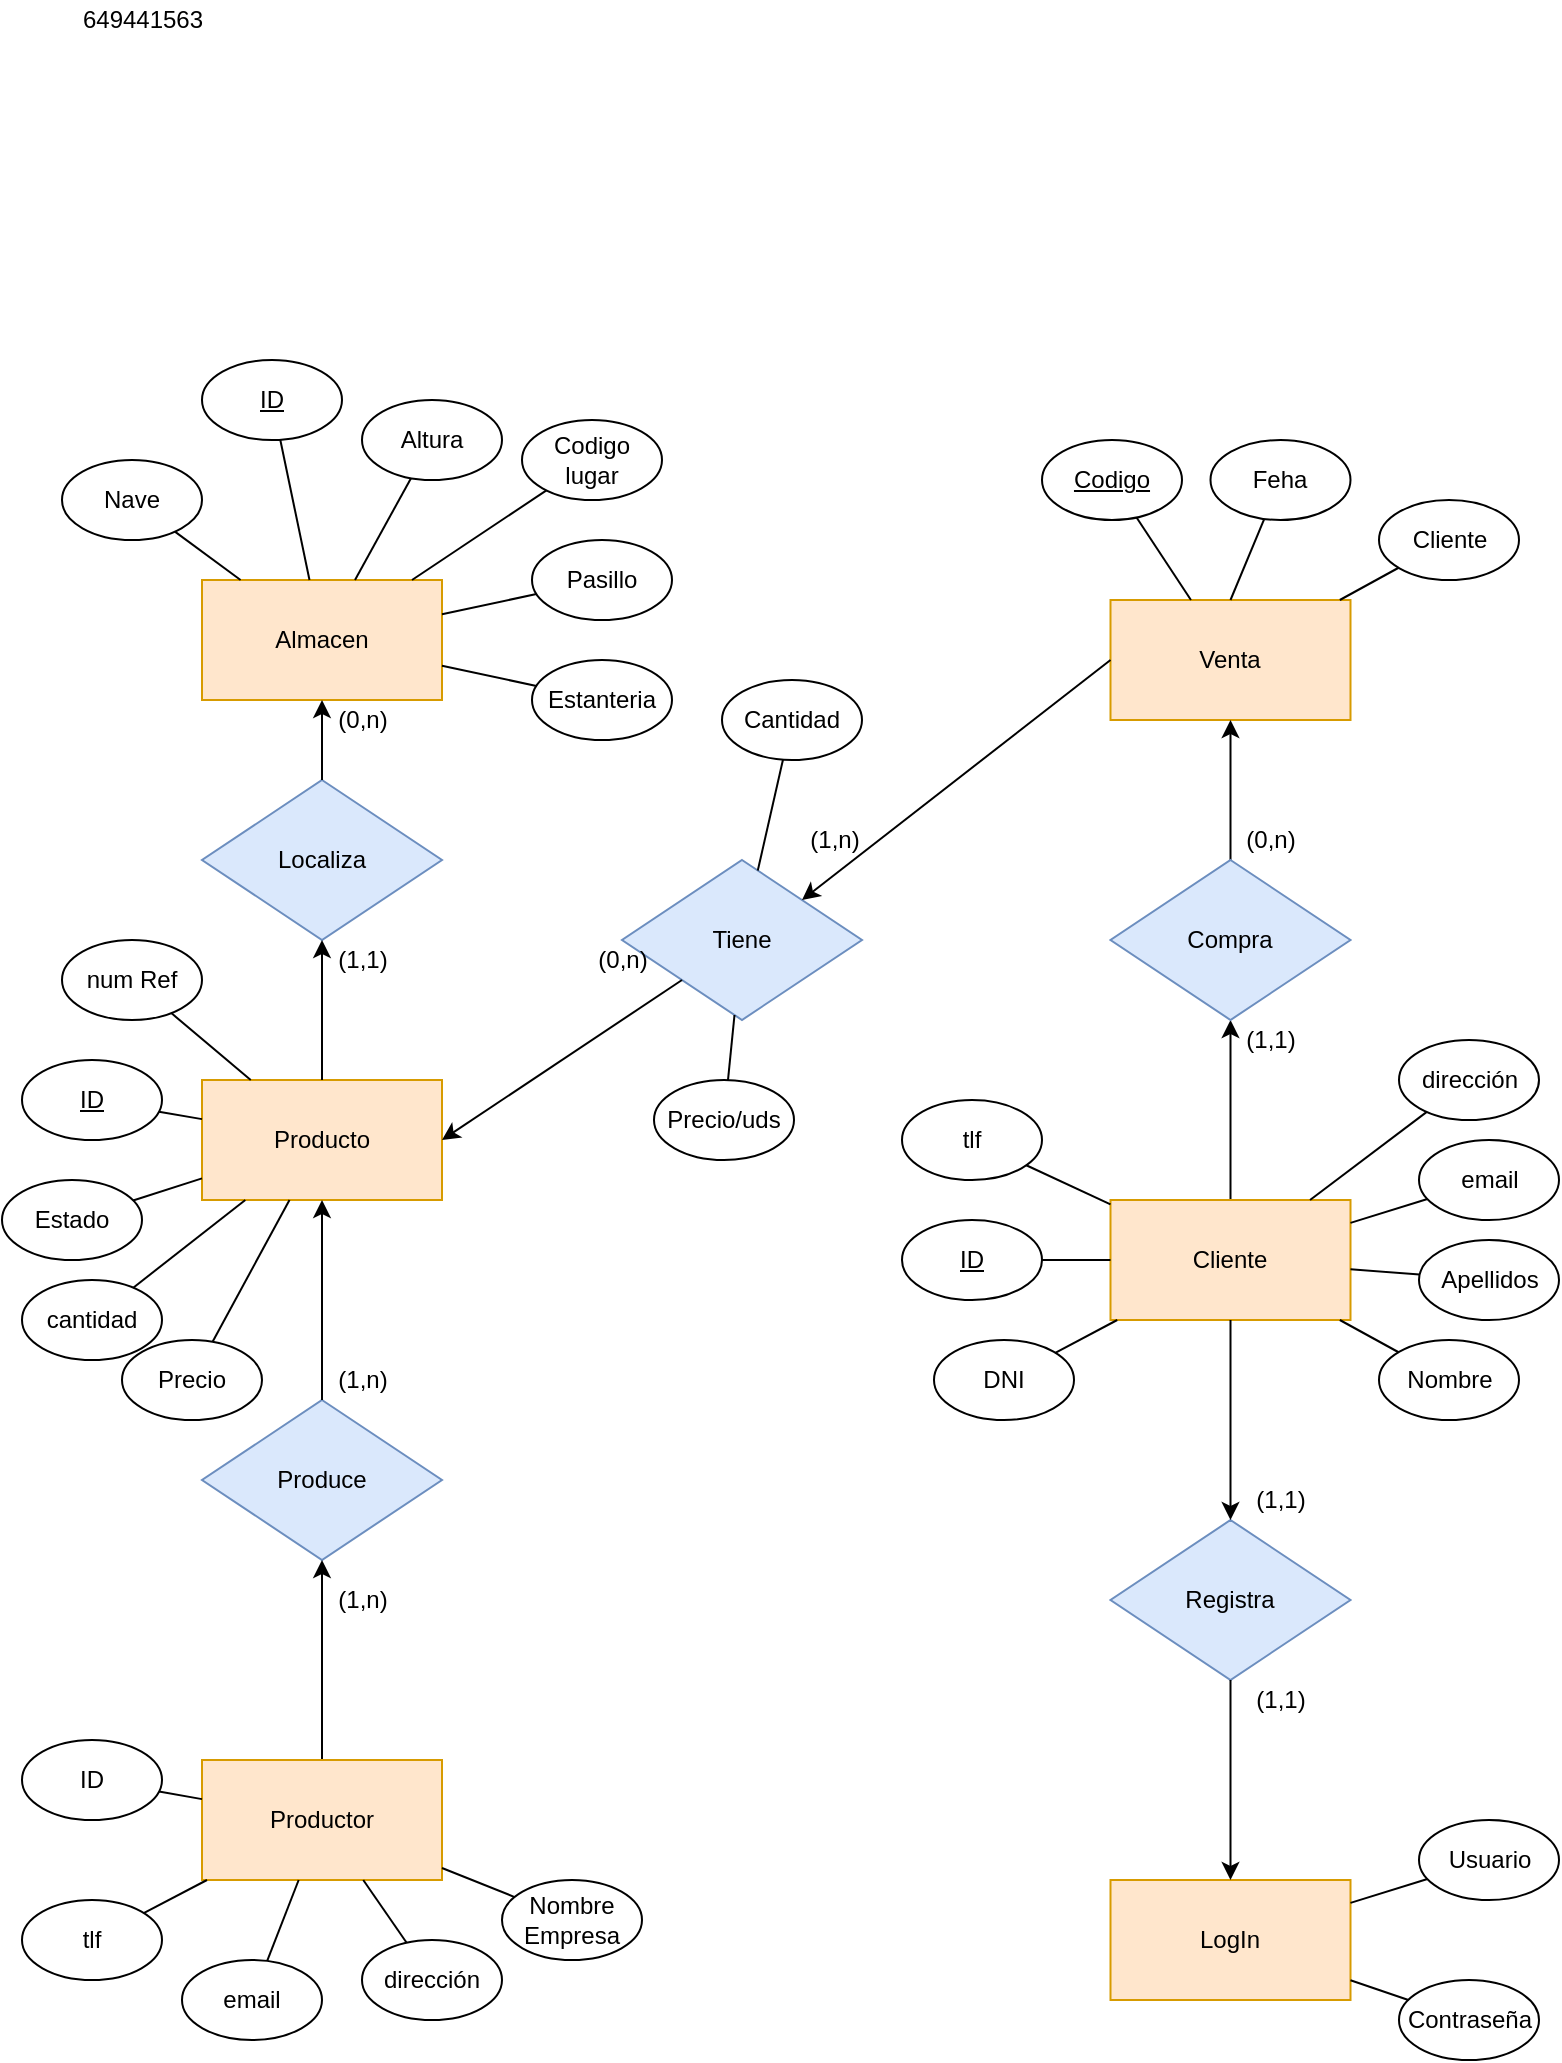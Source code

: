 <mxfile version="16.5.1" type="device"><diagram id="hkEqpYg1LYHicySOGSAi" name="Página-1"><mxGraphModel dx="2031" dy="2405" grid="1" gridSize="10" guides="1" tooltips="1" connect="1" arrows="1" fold="1" page="1" pageScale="1" pageWidth="827" pageHeight="1169" math="0" shadow="0"><root><mxCell id="0"/><mxCell id="1" parent="0"/><mxCell id="TWmwgMmYxf-jAX9MpXv2-12" value="Producto" style="rounded=0;whiteSpace=wrap;html=1;fillColor=#ffe6cc;strokeColor=#d79b00;" vertex="1" parent="1"><mxGeometry x="100" y="270" width="120" height="60" as="geometry"/></mxCell><mxCell id="TWmwgMmYxf-jAX9MpXv2-13" value="&lt;u&gt;ID&lt;/u&gt;" style="ellipse;whiteSpace=wrap;html=1;" vertex="1" parent="1"><mxGeometry x="10" y="260" width="70" height="40" as="geometry"/></mxCell><mxCell id="TWmwgMmYxf-jAX9MpXv2-14" value="num Ref" style="ellipse;whiteSpace=wrap;html=1;" vertex="1" parent="1"><mxGeometry x="30" y="200" width="70" height="40" as="geometry"/></mxCell><mxCell id="TWmwgMmYxf-jAX9MpXv2-15" value="cantidad" style="ellipse;whiteSpace=wrap;html=1;" vertex="1" parent="1"><mxGeometry x="10" y="370" width="70" height="40" as="geometry"/></mxCell><mxCell id="TWmwgMmYxf-jAX9MpXv2-16" value="Estado" style="ellipse;whiteSpace=wrap;html=1;" vertex="1" parent="1"><mxGeometry y="320" width="70" height="40" as="geometry"/></mxCell><mxCell id="TWmwgMmYxf-jAX9MpXv2-17" value="" style="endArrow=none;html=1;rounded=0;" edge="1" parent="1" source="TWmwgMmYxf-jAX9MpXv2-12" target="TWmwgMmYxf-jAX9MpXv2-13"><mxGeometry width="50" height="50" relative="1" as="geometry"><mxPoint x="550" y="470" as="sourcePoint"/><mxPoint x="600" y="420" as="targetPoint"/></mxGeometry></mxCell><mxCell id="TWmwgMmYxf-jAX9MpXv2-18" value="" style="endArrow=none;html=1;rounded=0;" edge="1" parent="1" source="TWmwgMmYxf-jAX9MpXv2-12" target="TWmwgMmYxf-jAX9MpXv2-15"><mxGeometry width="50" height="50" relative="1" as="geometry"><mxPoint x="550" y="470" as="sourcePoint"/><mxPoint x="240" y="250" as="targetPoint"/></mxGeometry></mxCell><mxCell id="TWmwgMmYxf-jAX9MpXv2-19" value="" style="endArrow=none;html=1;rounded=0;" edge="1" parent="1" source="TWmwgMmYxf-jAX9MpXv2-12" target="TWmwgMmYxf-jAX9MpXv2-14"><mxGeometry width="50" height="50" relative="1" as="geometry"><mxPoint x="240" y="450" as="sourcePoint"/><mxPoint x="290" y="400" as="targetPoint"/></mxGeometry></mxCell><mxCell id="TWmwgMmYxf-jAX9MpXv2-20" value="" style="endArrow=none;html=1;rounded=0;" edge="1" parent="1" source="TWmwgMmYxf-jAX9MpXv2-12" target="TWmwgMmYxf-jAX9MpXv2-16"><mxGeometry width="50" height="50" relative="1" as="geometry"><mxPoint x="550" y="470" as="sourcePoint"/><mxPoint x="600" y="420" as="targetPoint"/></mxGeometry></mxCell><mxCell id="TWmwgMmYxf-jAX9MpXv2-21" value="Tiene" style="rhombus;whiteSpace=wrap;html=1;fillColor=#dae8fc;strokeColor=#6c8ebf;" vertex="1" parent="1"><mxGeometry x="310" y="160" width="120" height="80" as="geometry"/></mxCell><mxCell id="TWmwgMmYxf-jAX9MpXv2-114" style="edgeStyle=orthogonalEdgeStyle;rounded=0;orthogonalLoop=1;jettySize=auto;html=1;entryX=0.5;entryY=1;entryDx=0;entryDy=0;" edge="1" parent="1" source="TWmwgMmYxf-jAX9MpXv2-25" target="TWmwgMmYxf-jAX9MpXv2-111"><mxGeometry relative="1" as="geometry"/></mxCell><mxCell id="TWmwgMmYxf-jAX9MpXv2-25" value="Cliente" style="rounded=0;whiteSpace=wrap;html=1;fillColor=#ffe6cc;strokeColor=#d79b00;" vertex="1" parent="1"><mxGeometry x="554.25" y="330" width="120" height="60" as="geometry"/></mxCell><mxCell id="TWmwgMmYxf-jAX9MpXv2-26" value="" style="endArrow=classic;html=1;rounded=0;entryX=1;entryY=0.5;entryDx=0;entryDy=0;" edge="1" parent="1" source="TWmwgMmYxf-jAX9MpXv2-21" target="TWmwgMmYxf-jAX9MpXv2-12"><mxGeometry width="50" height="50" relative="1" as="geometry"><mxPoint x="530" y="450" as="sourcePoint"/><mxPoint x="580" y="400" as="targetPoint"/></mxGeometry></mxCell><mxCell id="TWmwgMmYxf-jAX9MpXv2-28" value="&lt;u&gt;ID&lt;/u&gt;" style="ellipse;whiteSpace=wrap;html=1;" vertex="1" parent="1"><mxGeometry x="450" y="340" width="70" height="40" as="geometry"/></mxCell><mxCell id="TWmwgMmYxf-jAX9MpXv2-30" value="tlf" style="ellipse;whiteSpace=wrap;html=1;" vertex="1" parent="1"><mxGeometry x="450" y="280" width="70" height="40" as="geometry"/></mxCell><mxCell id="TWmwgMmYxf-jAX9MpXv2-31" value="dirección" style="ellipse;whiteSpace=wrap;html=1;" vertex="1" parent="1"><mxGeometry x="698.5" y="250" width="70" height="40" as="geometry"/></mxCell><mxCell id="TWmwgMmYxf-jAX9MpXv2-32" value="email" style="ellipse;whiteSpace=wrap;html=1;" vertex="1" parent="1"><mxGeometry x="708.5" y="300" width="70" height="40" as="geometry"/></mxCell><mxCell id="TWmwgMmYxf-jAX9MpXv2-33" value="Nombre" style="ellipse;whiteSpace=wrap;html=1;" vertex="1" parent="1"><mxGeometry x="688.5" y="400" width="70" height="40" as="geometry"/></mxCell><mxCell id="TWmwgMmYxf-jAX9MpXv2-34" value="Apellidos" style="ellipse;whiteSpace=wrap;html=1;" vertex="1" parent="1"><mxGeometry x="708.5" y="350" width="70" height="40" as="geometry"/></mxCell><mxCell id="TWmwgMmYxf-jAX9MpXv2-35" value="" style="endArrow=none;html=1;rounded=0;" edge="1" parent="1" source="TWmwgMmYxf-jAX9MpXv2-25" target="TWmwgMmYxf-jAX9MpXv2-28"><mxGeometry width="50" height="50" relative="1" as="geometry"><mxPoint x="568.5" y="510" as="sourcePoint"/><mxPoint x="618.5" y="460" as="targetPoint"/></mxGeometry></mxCell><mxCell id="TWmwgMmYxf-jAX9MpXv2-36" value="" style="endArrow=none;html=1;rounded=0;" edge="1" parent="1" source="TWmwgMmYxf-jAX9MpXv2-25" target="TWmwgMmYxf-jAX9MpXv2-30"><mxGeometry width="50" height="50" relative="1" as="geometry"><mxPoint x="628.5" y="320" as="sourcePoint"/><mxPoint x="678.5" y="270" as="targetPoint"/></mxGeometry></mxCell><mxCell id="TWmwgMmYxf-jAX9MpXv2-37" value="" style="endArrow=none;html=1;rounded=0;" edge="1" parent="1" source="TWmwgMmYxf-jAX9MpXv2-25" target="TWmwgMmYxf-jAX9MpXv2-31"><mxGeometry width="50" height="50" relative="1" as="geometry"><mxPoint x="468.5" y="590" as="sourcePoint"/><mxPoint x="518.5" y="540" as="targetPoint"/></mxGeometry></mxCell><mxCell id="TWmwgMmYxf-jAX9MpXv2-38" value="" style="endArrow=none;html=1;rounded=0;" edge="1" parent="1" source="TWmwgMmYxf-jAX9MpXv2-25" target="TWmwgMmYxf-jAX9MpXv2-32"><mxGeometry width="50" height="50" relative="1" as="geometry"><mxPoint x="568.5" y="510" as="sourcePoint"/><mxPoint x="618.5" y="460" as="targetPoint"/></mxGeometry></mxCell><mxCell id="TWmwgMmYxf-jAX9MpXv2-39" value="" style="endArrow=none;html=1;rounded=0;" edge="1" parent="1" source="TWmwgMmYxf-jAX9MpXv2-25" target="TWmwgMmYxf-jAX9MpXv2-34"><mxGeometry width="50" height="50" relative="1" as="geometry"><mxPoint x="568.5" y="510" as="sourcePoint"/><mxPoint x="618.5" y="460" as="targetPoint"/></mxGeometry></mxCell><mxCell id="TWmwgMmYxf-jAX9MpXv2-40" value="" style="endArrow=none;html=1;rounded=0;" edge="1" parent="1" source="TWmwgMmYxf-jAX9MpXv2-25" target="TWmwgMmYxf-jAX9MpXv2-33"><mxGeometry width="50" height="50" relative="1" as="geometry"><mxPoint x="688.5" y="374.8" as="sourcePoint"/><mxPoint x="718.838" y="377.227" as="targetPoint"/></mxGeometry></mxCell><mxCell id="TWmwgMmYxf-jAX9MpXv2-42" value="649441563" style="text;html=1;align=center;verticalAlign=middle;resizable=0;points=[];autosize=1;strokeColor=none;fillColor=none;" vertex="1" parent="1"><mxGeometry x="30" y="-270" width="80" height="20" as="geometry"/></mxCell><mxCell id="TWmwgMmYxf-jAX9MpXv2-43" value="Produce" style="rhombus;whiteSpace=wrap;html=1;fillColor=#dae8fc;strokeColor=#6c8ebf;" vertex="1" parent="1"><mxGeometry x="100" y="430" width="120" height="80" as="geometry"/></mxCell><mxCell id="TWmwgMmYxf-jAX9MpXv2-44" value="" style="endArrow=classic;html=1;rounded=0;entryX=0.5;entryY=1;entryDx=0;entryDy=0;exitX=0.5;exitY=0;exitDx=0;exitDy=0;" edge="1" parent="1" source="TWmwgMmYxf-jAX9MpXv2-43" target="TWmwgMmYxf-jAX9MpXv2-12"><mxGeometry width="50" height="50" relative="1" as="geometry"><mxPoint x="320" y="310.0" as="sourcePoint"/><mxPoint x="230" y="310.0" as="targetPoint"/></mxGeometry></mxCell><mxCell id="TWmwgMmYxf-jAX9MpXv2-45" value="" style="endArrow=classic;html=1;rounded=0;entryX=0.5;entryY=1;entryDx=0;entryDy=0;exitX=0.5;exitY=0;exitDx=0;exitDy=0;" edge="1" parent="1" source="TWmwgMmYxf-jAX9MpXv2-48" target="TWmwgMmYxf-jAX9MpXv2-43"><mxGeometry width="50" height="50" relative="1" as="geometry"><mxPoint x="159.71" y="610" as="sourcePoint"/><mxPoint x="159.71" y="510" as="targetPoint"/></mxGeometry></mxCell><mxCell id="TWmwgMmYxf-jAX9MpXv2-48" value="Productor" style="rounded=0;whiteSpace=wrap;html=1;fillColor=#ffe6cc;strokeColor=#d79b00;" vertex="1" parent="1"><mxGeometry x="100" y="610" width="120" height="60" as="geometry"/></mxCell><mxCell id="TWmwgMmYxf-jAX9MpXv2-50" value="ID" style="ellipse;whiteSpace=wrap;html=1;" vertex="1" parent="1"><mxGeometry x="10" y="600" width="70" height="40" as="geometry"/></mxCell><mxCell id="TWmwgMmYxf-jAX9MpXv2-52" value="tlf" style="ellipse;whiteSpace=wrap;html=1;" vertex="1" parent="1"><mxGeometry x="10" y="680" width="70" height="40" as="geometry"/></mxCell><mxCell id="TWmwgMmYxf-jAX9MpXv2-53" value="email" style="ellipse;whiteSpace=wrap;html=1;" vertex="1" parent="1"><mxGeometry x="90" y="710" width="70" height="40" as="geometry"/></mxCell><mxCell id="TWmwgMmYxf-jAX9MpXv2-54" value="dirección" style="ellipse;whiteSpace=wrap;html=1;" vertex="1" parent="1"><mxGeometry x="180" y="700" width="70" height="40" as="geometry"/></mxCell><mxCell id="TWmwgMmYxf-jAX9MpXv2-55" value="Nombre Empresa" style="ellipse;whiteSpace=wrap;html=1;" vertex="1" parent="1"><mxGeometry x="250" y="670" width="70" height="40" as="geometry"/></mxCell><mxCell id="TWmwgMmYxf-jAX9MpXv2-56" value="" style="endArrow=none;html=1;rounded=0;" edge="1" parent="1" source="TWmwgMmYxf-jAX9MpXv2-50" target="TWmwgMmYxf-jAX9MpXv2-48"><mxGeometry width="50" height="50" relative="1" as="geometry"><mxPoint x="50" y="590" as="sourcePoint"/><mxPoint x="100" y="540" as="targetPoint"/></mxGeometry></mxCell><mxCell id="TWmwgMmYxf-jAX9MpXv2-57" value="" style="endArrow=none;html=1;rounded=0;" edge="1" parent="1" source="TWmwgMmYxf-jAX9MpXv2-54" target="TWmwgMmYxf-jAX9MpXv2-48"><mxGeometry width="50" height="50" relative="1" as="geometry"><mxPoint x="430" y="560" as="sourcePoint"/><mxPoint x="480" y="510" as="targetPoint"/></mxGeometry></mxCell><mxCell id="TWmwgMmYxf-jAX9MpXv2-58" value="" style="endArrow=none;html=1;rounded=0;" edge="1" parent="1" source="TWmwgMmYxf-jAX9MpXv2-48" target="TWmwgMmYxf-jAX9MpXv2-53"><mxGeometry width="50" height="50" relative="1" as="geometry"><mxPoint x="430" y="560" as="sourcePoint"/><mxPoint x="480" y="510" as="targetPoint"/></mxGeometry></mxCell><mxCell id="TWmwgMmYxf-jAX9MpXv2-59" value="" style="endArrow=none;html=1;rounded=0;" edge="1" parent="1" source="TWmwgMmYxf-jAX9MpXv2-48" target="TWmwgMmYxf-jAX9MpXv2-52"><mxGeometry width="50" height="50" relative="1" as="geometry"><mxPoint x="430" y="560" as="sourcePoint"/><mxPoint x="480" y="510" as="targetPoint"/></mxGeometry></mxCell><mxCell id="TWmwgMmYxf-jAX9MpXv2-60" value="" style="endArrow=none;html=1;rounded=0;" edge="1" parent="1" source="TWmwgMmYxf-jAX9MpXv2-55" target="TWmwgMmYxf-jAX9MpXv2-48"><mxGeometry width="50" height="50" relative="1" as="geometry"><mxPoint x="430" y="560" as="sourcePoint"/><mxPoint x="480" y="510" as="targetPoint"/></mxGeometry></mxCell><mxCell id="TWmwgMmYxf-jAX9MpXv2-63" value="(1,n)" style="text;html=1;align=center;verticalAlign=middle;resizable=0;points=[];autosize=1;strokeColor=none;fillColor=none;" vertex="1" parent="1"><mxGeometry x="160" y="410" width="40" height="20" as="geometry"/></mxCell><mxCell id="TWmwgMmYxf-jAX9MpXv2-64" value="(1,n)" style="text;html=1;align=center;verticalAlign=middle;resizable=0;points=[];autosize=1;strokeColor=none;fillColor=none;" vertex="1" parent="1"><mxGeometry x="160" y="520" width="40" height="20" as="geometry"/></mxCell><mxCell id="TWmwgMmYxf-jAX9MpXv2-67" value="Precio" style="ellipse;whiteSpace=wrap;html=1;" vertex="1" parent="1"><mxGeometry x="60" y="400" width="70" height="40" as="geometry"/></mxCell><mxCell id="TWmwgMmYxf-jAX9MpXv2-72" value="" style="endArrow=none;html=1;rounded=0;" edge="1" parent="1" source="TWmwgMmYxf-jAX9MpXv2-67" target="TWmwgMmYxf-jAX9MpXv2-12"><mxGeometry width="50" height="50" relative="1" as="geometry"><mxPoint x="430" y="390" as="sourcePoint"/><mxPoint x="480" y="340" as="targetPoint"/></mxGeometry></mxCell><mxCell id="TWmwgMmYxf-jAX9MpXv2-76" value="Almacen" style="rounded=0;whiteSpace=wrap;html=1;fillColor=#ffe6cc;strokeColor=#d79b00;" vertex="1" parent="1"><mxGeometry x="100" y="20" width="120" height="60" as="geometry"/></mxCell><mxCell id="TWmwgMmYxf-jAX9MpXv2-77" value="&lt;u&gt;ID&lt;/u&gt;" style="ellipse;whiteSpace=wrap;html=1;" vertex="1" parent="1"><mxGeometry x="100" y="-90" width="70" height="40" as="geometry"/></mxCell><mxCell id="TWmwgMmYxf-jAX9MpXv2-78" value="Nave" style="ellipse;whiteSpace=wrap;html=1;" vertex="1" parent="1"><mxGeometry x="30" y="-40" width="70" height="40" as="geometry"/></mxCell><mxCell id="TWmwgMmYxf-jAX9MpXv2-79" value="Pasillo" style="ellipse;whiteSpace=wrap;html=1;" vertex="1" parent="1"><mxGeometry x="265" width="70" height="40" as="geometry"/></mxCell><mxCell id="TWmwgMmYxf-jAX9MpXv2-80" value="Estanteria" style="ellipse;whiteSpace=wrap;html=1;" vertex="1" parent="1"><mxGeometry x="265" y="60" width="70" height="40" as="geometry"/></mxCell><mxCell id="TWmwgMmYxf-jAX9MpXv2-81" value="Altura" style="ellipse;whiteSpace=wrap;html=1;" vertex="1" parent="1"><mxGeometry x="180" y="-70" width="70" height="40" as="geometry"/></mxCell><mxCell id="TWmwgMmYxf-jAX9MpXv2-82" value="Codigo lugar" style="ellipse;whiteSpace=wrap;html=1;" vertex="1" parent="1"><mxGeometry x="260" y="-60" width="70" height="40" as="geometry"/></mxCell><mxCell id="TWmwgMmYxf-jAX9MpXv2-83" value="" style="endArrow=none;html=1;rounded=0;" edge="1" parent="1" source="TWmwgMmYxf-jAX9MpXv2-76" target="TWmwgMmYxf-jAX9MpXv2-77"><mxGeometry width="50" height="50" relative="1" as="geometry"><mxPoint x="430" y="60" as="sourcePoint"/><mxPoint x="480" y="10" as="targetPoint"/></mxGeometry></mxCell><mxCell id="TWmwgMmYxf-jAX9MpXv2-84" value="" style="endArrow=none;html=1;rounded=0;" edge="1" parent="1" source="TWmwgMmYxf-jAX9MpXv2-76" target="TWmwgMmYxf-jAX9MpXv2-81"><mxGeometry width="50" height="50" relative="1" as="geometry"><mxPoint x="430" y="60" as="sourcePoint"/><mxPoint x="480" y="10" as="targetPoint"/></mxGeometry></mxCell><mxCell id="TWmwgMmYxf-jAX9MpXv2-85" value="" style="endArrow=none;html=1;rounded=0;" edge="1" parent="1" source="TWmwgMmYxf-jAX9MpXv2-76" target="TWmwgMmYxf-jAX9MpXv2-82"><mxGeometry width="50" height="50" relative="1" as="geometry"><mxPoint x="430" y="60" as="sourcePoint"/><mxPoint x="480" y="10" as="targetPoint"/></mxGeometry></mxCell><mxCell id="TWmwgMmYxf-jAX9MpXv2-86" value="" style="endArrow=none;html=1;rounded=0;" edge="1" parent="1" source="TWmwgMmYxf-jAX9MpXv2-76" target="TWmwgMmYxf-jAX9MpXv2-79"><mxGeometry width="50" height="50" relative="1" as="geometry"><mxPoint x="430" y="60" as="sourcePoint"/><mxPoint x="480" y="10" as="targetPoint"/></mxGeometry></mxCell><mxCell id="TWmwgMmYxf-jAX9MpXv2-87" value="" style="endArrow=none;html=1;rounded=0;" edge="1" parent="1" source="TWmwgMmYxf-jAX9MpXv2-76" target="TWmwgMmYxf-jAX9MpXv2-80"><mxGeometry width="50" height="50" relative="1" as="geometry"><mxPoint x="430" y="60" as="sourcePoint"/><mxPoint x="480" y="10" as="targetPoint"/></mxGeometry></mxCell><mxCell id="TWmwgMmYxf-jAX9MpXv2-88" value="" style="endArrow=none;html=1;rounded=0;" edge="1" parent="1" source="TWmwgMmYxf-jAX9MpXv2-76" target="TWmwgMmYxf-jAX9MpXv2-78"><mxGeometry width="50" height="50" relative="1" as="geometry"><mxPoint x="430" y="60" as="sourcePoint"/><mxPoint x="480" y="10" as="targetPoint"/></mxGeometry></mxCell><mxCell id="TWmwgMmYxf-jAX9MpXv2-91" value="Localiza" style="rhombus;whiteSpace=wrap;html=1;fillColor=#dae8fc;strokeColor=#6c8ebf;" vertex="1" parent="1"><mxGeometry x="100" y="120" width="120" height="80" as="geometry"/></mxCell><mxCell id="TWmwgMmYxf-jAX9MpXv2-92" value="" style="endArrow=classic;html=1;rounded=0;entryX=0.5;entryY=1;entryDx=0;entryDy=0;" edge="1" parent="1" source="TWmwgMmYxf-jAX9MpXv2-12" target="TWmwgMmYxf-jAX9MpXv2-91"><mxGeometry width="50" height="50" relative="1" as="geometry"><mxPoint x="430" y="220" as="sourcePoint"/><mxPoint x="480" y="170" as="targetPoint"/></mxGeometry></mxCell><mxCell id="TWmwgMmYxf-jAX9MpXv2-93" value="" style="endArrow=classic;html=1;rounded=0;" edge="1" parent="1" source="TWmwgMmYxf-jAX9MpXv2-91" target="TWmwgMmYxf-jAX9MpXv2-76"><mxGeometry width="50" height="50" relative="1" as="geometry"><mxPoint x="430" y="220" as="sourcePoint"/><mxPoint x="480" y="170" as="targetPoint"/></mxGeometry></mxCell><mxCell id="TWmwgMmYxf-jAX9MpXv2-94" value="(1,1)" style="text;html=1;align=center;verticalAlign=middle;resizable=0;points=[];autosize=1;strokeColor=none;fillColor=none;" vertex="1" parent="1"><mxGeometry x="160" y="200" width="40" height="20" as="geometry"/></mxCell><mxCell id="TWmwgMmYxf-jAX9MpXv2-95" value="(0,n)" style="text;html=1;align=center;verticalAlign=middle;resizable=0;points=[];autosize=1;strokeColor=none;fillColor=none;" vertex="1" parent="1"><mxGeometry x="160" y="80" width="40" height="20" as="geometry"/></mxCell><mxCell id="TWmwgMmYxf-jAX9MpXv2-96" value="Registra" style="rhombus;whiteSpace=wrap;html=1;fillColor=#dae8fc;strokeColor=#6c8ebf;" vertex="1" parent="1"><mxGeometry x="554.25" y="490" width="120" height="80" as="geometry"/></mxCell><mxCell id="TWmwgMmYxf-jAX9MpXv2-97" value="LogIn" style="rounded=0;whiteSpace=wrap;html=1;fillColor=#ffe6cc;strokeColor=#d79b00;" vertex="1" parent="1"><mxGeometry x="554.25" y="670" width="120" height="60" as="geometry"/></mxCell><mxCell id="TWmwgMmYxf-jAX9MpXv2-98" value="" style="endArrow=classic;html=1;rounded=0;entryX=0.5;entryY=0;entryDx=0;entryDy=0;" edge="1" parent="1" source="TWmwgMmYxf-jAX9MpXv2-25" target="TWmwgMmYxf-jAX9MpXv2-96"><mxGeometry width="50" height="50" relative="1" as="geometry"><mxPoint x="558.5" y="610" as="sourcePoint"/><mxPoint x="608.5" y="560" as="targetPoint"/></mxGeometry></mxCell><mxCell id="TWmwgMmYxf-jAX9MpXv2-100" value="" style="endArrow=classic;html=1;rounded=0;exitX=0.5;exitY=1;exitDx=0;exitDy=0;" edge="1" parent="1" source="TWmwgMmYxf-jAX9MpXv2-96" target="TWmwgMmYxf-jAX9MpXv2-97"><mxGeometry width="50" height="50" relative="1" as="geometry"><mxPoint x="558.5" y="610" as="sourcePoint"/><mxPoint x="608.5" y="560" as="targetPoint"/></mxGeometry></mxCell><mxCell id="TWmwgMmYxf-jAX9MpXv2-101" value="Usuario" style="ellipse;whiteSpace=wrap;html=1;" vertex="1" parent="1"><mxGeometry x="708.5" y="640" width="70" height="40" as="geometry"/></mxCell><mxCell id="TWmwgMmYxf-jAX9MpXv2-102" value="Contraseña" style="ellipse;whiteSpace=wrap;html=1;" vertex="1" parent="1"><mxGeometry x="698.5" y="720" width="70" height="40" as="geometry"/></mxCell><mxCell id="TWmwgMmYxf-jAX9MpXv2-103" value="" style="endArrow=none;html=1;rounded=0;" edge="1" parent="1" source="TWmwgMmYxf-jAX9MpXv2-97" target="TWmwgMmYxf-jAX9MpXv2-101"><mxGeometry width="50" height="50" relative="1" as="geometry"><mxPoint x="558.5" y="610" as="sourcePoint"/><mxPoint x="608.5" y="560" as="targetPoint"/></mxGeometry></mxCell><mxCell id="TWmwgMmYxf-jAX9MpXv2-104" value="" style="endArrow=none;html=1;rounded=0;" edge="1" parent="1" source="TWmwgMmYxf-jAX9MpXv2-102" target="TWmwgMmYxf-jAX9MpXv2-97"><mxGeometry width="50" height="50" relative="1" as="geometry"><mxPoint x="558.5" y="610" as="sourcePoint"/><mxPoint x="608.5" y="560" as="targetPoint"/></mxGeometry></mxCell><mxCell id="TWmwgMmYxf-jAX9MpXv2-105" value="(1,1)" style="text;html=1;align=center;verticalAlign=middle;resizable=0;points=[];autosize=1;strokeColor=none;fillColor=none;" vertex="1" parent="1"><mxGeometry x="618.5" y="470" width="40" height="20" as="geometry"/></mxCell><mxCell id="TWmwgMmYxf-jAX9MpXv2-106" value="(1,1)" style="text;html=1;align=center;verticalAlign=middle;resizable=0;points=[];autosize=1;strokeColor=none;fillColor=none;" vertex="1" parent="1"><mxGeometry x="618.5" y="570" width="40" height="20" as="geometry"/></mxCell><mxCell id="TWmwgMmYxf-jAX9MpXv2-107" value="DNI" style="ellipse;whiteSpace=wrap;html=1;" vertex="1" parent="1"><mxGeometry x="466" y="400" width="70" height="40" as="geometry"/></mxCell><mxCell id="TWmwgMmYxf-jAX9MpXv2-108" value="" style="endArrow=none;html=1;rounded=0;" edge="1" parent="1" source="TWmwgMmYxf-jAX9MpXv2-107" target="TWmwgMmYxf-jAX9MpXv2-25"><mxGeometry width="50" height="50" relative="1" as="geometry"><mxPoint x="538.5" y="380" as="sourcePoint"/><mxPoint x="588.5" y="330" as="targetPoint"/></mxGeometry></mxCell><mxCell id="TWmwgMmYxf-jAX9MpXv2-109" value="Venta" style="rounded=0;whiteSpace=wrap;html=1;fillColor=#ffe6cc;strokeColor=#d79b00;" vertex="1" parent="1"><mxGeometry x="554.25" y="30" width="120" height="60" as="geometry"/></mxCell><mxCell id="TWmwgMmYxf-jAX9MpXv2-110" value="" style="endArrow=classic;html=1;rounded=0;entryX=1;entryY=0;entryDx=0;entryDy=0;exitX=0;exitY=0.5;exitDx=0;exitDy=0;" edge="1" parent="1" source="TWmwgMmYxf-jAX9MpXv2-109" target="TWmwgMmYxf-jAX9MpXv2-21"><mxGeometry width="50" height="50" relative="1" as="geometry"><mxPoint x="504.25" y="270" as="sourcePoint"/><mxPoint x="434.25" y="20" as="targetPoint"/></mxGeometry></mxCell><mxCell id="TWmwgMmYxf-jAX9MpXv2-112" style="edgeStyle=orthogonalEdgeStyle;rounded=0;orthogonalLoop=1;jettySize=auto;html=1;" edge="1" parent="1" source="TWmwgMmYxf-jAX9MpXv2-111" target="TWmwgMmYxf-jAX9MpXv2-109"><mxGeometry relative="1" as="geometry"/></mxCell><mxCell id="TWmwgMmYxf-jAX9MpXv2-111" value="Compra" style="rhombus;whiteSpace=wrap;html=1;fillColor=#dae8fc;strokeColor=#6c8ebf;" vertex="1" parent="1"><mxGeometry x="554.25" y="160" width="120" height="80" as="geometry"/></mxCell><mxCell id="TWmwgMmYxf-jAX9MpXv2-115" value="(1,1)" style="text;html=1;align=center;verticalAlign=middle;resizable=0;points=[];autosize=1;strokeColor=none;fillColor=none;" vertex="1" parent="1"><mxGeometry x="614.25" y="240" width="40" height="20" as="geometry"/></mxCell><mxCell id="TWmwgMmYxf-jAX9MpXv2-116" value="(0,n)" style="text;html=1;align=center;verticalAlign=middle;resizable=0;points=[];autosize=1;strokeColor=none;fillColor=none;" vertex="1" parent="1"><mxGeometry x="614.25" y="140" width="40" height="20" as="geometry"/></mxCell><mxCell id="TWmwgMmYxf-jAX9MpXv2-117" value="(1,n)" style="text;html=1;align=center;verticalAlign=middle;resizable=0;points=[];autosize=1;strokeColor=none;fillColor=none;" vertex="1" parent="1"><mxGeometry x="396" y="140" width="40" height="20" as="geometry"/></mxCell><mxCell id="TWmwgMmYxf-jAX9MpXv2-118" value="(0,n)" style="text;html=1;align=center;verticalAlign=middle;resizable=0;points=[];autosize=1;strokeColor=none;fillColor=none;" vertex="1" parent="1"><mxGeometry x="290" y="200" width="40" height="20" as="geometry"/></mxCell><mxCell id="TWmwgMmYxf-jAX9MpXv2-119" value="Precio/uds" style="ellipse;whiteSpace=wrap;html=1;" vertex="1" parent="1"><mxGeometry x="326" y="270" width="70" height="40" as="geometry"/></mxCell><mxCell id="TWmwgMmYxf-jAX9MpXv2-120" value="Cantidad" style="ellipse;whiteSpace=wrap;html=1;" vertex="1" parent="1"><mxGeometry x="360" y="70" width="70" height="40" as="geometry"/></mxCell><mxCell id="TWmwgMmYxf-jAX9MpXv2-121" value="" style="endArrow=none;html=1;rounded=0;" edge="1" parent="1" source="TWmwgMmYxf-jAX9MpXv2-21" target="TWmwgMmYxf-jAX9MpXv2-119"><mxGeometry width="50" height="50" relative="1" as="geometry"><mxPoint x="540" y="470" as="sourcePoint"/><mxPoint x="590" y="420" as="targetPoint"/></mxGeometry></mxCell><mxCell id="TWmwgMmYxf-jAX9MpXv2-122" value="" style="endArrow=none;html=1;rounded=0;" edge="1" parent="1" source="TWmwgMmYxf-jAX9MpXv2-21" target="TWmwgMmYxf-jAX9MpXv2-120"><mxGeometry width="50" height="50" relative="1" as="geometry"><mxPoint x="540" y="470" as="sourcePoint"/><mxPoint x="590" y="420" as="targetPoint"/></mxGeometry></mxCell><mxCell id="TWmwgMmYxf-jAX9MpXv2-123" value="&lt;u&gt;Codigo&lt;/u&gt;" style="ellipse;whiteSpace=wrap;html=1;" vertex="1" parent="1"><mxGeometry x="520" y="-50" width="70" height="40" as="geometry"/></mxCell><mxCell id="TWmwgMmYxf-jAX9MpXv2-125" value="Feha" style="ellipse;whiteSpace=wrap;html=1;" vertex="1" parent="1"><mxGeometry x="604.25" y="-50" width="70" height="40" as="geometry"/></mxCell><mxCell id="TWmwgMmYxf-jAX9MpXv2-126" value="Cliente" style="ellipse;whiteSpace=wrap;html=1;" vertex="1" parent="1"><mxGeometry x="688.5" y="-20" width="70" height="40" as="geometry"/></mxCell><mxCell id="TWmwgMmYxf-jAX9MpXv2-127" value="" style="endArrow=none;html=1;rounded=0;" edge="1" parent="1" source="TWmwgMmYxf-jAX9MpXv2-109" target="TWmwgMmYxf-jAX9MpXv2-123"><mxGeometry width="50" height="50" relative="1" as="geometry"><mxPoint x="540" y="470" as="sourcePoint"/><mxPoint x="590" y="420" as="targetPoint"/></mxGeometry></mxCell><mxCell id="TWmwgMmYxf-jAX9MpXv2-128" value="" style="endArrow=none;html=1;rounded=0;" edge="1" parent="1" source="TWmwgMmYxf-jAX9MpXv2-109" target="TWmwgMmYxf-jAX9MpXv2-126"><mxGeometry width="50" height="50" relative="1" as="geometry"><mxPoint x="540" y="470" as="sourcePoint"/><mxPoint x="590" y="420" as="targetPoint"/></mxGeometry></mxCell><mxCell id="TWmwgMmYxf-jAX9MpXv2-129" value="" style="endArrow=none;html=1;rounded=0;exitX=0.5;exitY=0;exitDx=0;exitDy=0;" edge="1" parent="1" source="TWmwgMmYxf-jAX9MpXv2-109" target="TWmwgMmYxf-jAX9MpXv2-125"><mxGeometry width="50" height="50" relative="1" as="geometry"><mxPoint x="620" y="60" as="sourcePoint"/><mxPoint x="639" y="-30" as="targetPoint"/></mxGeometry></mxCell></root></mxGraphModel></diagram></mxfile>